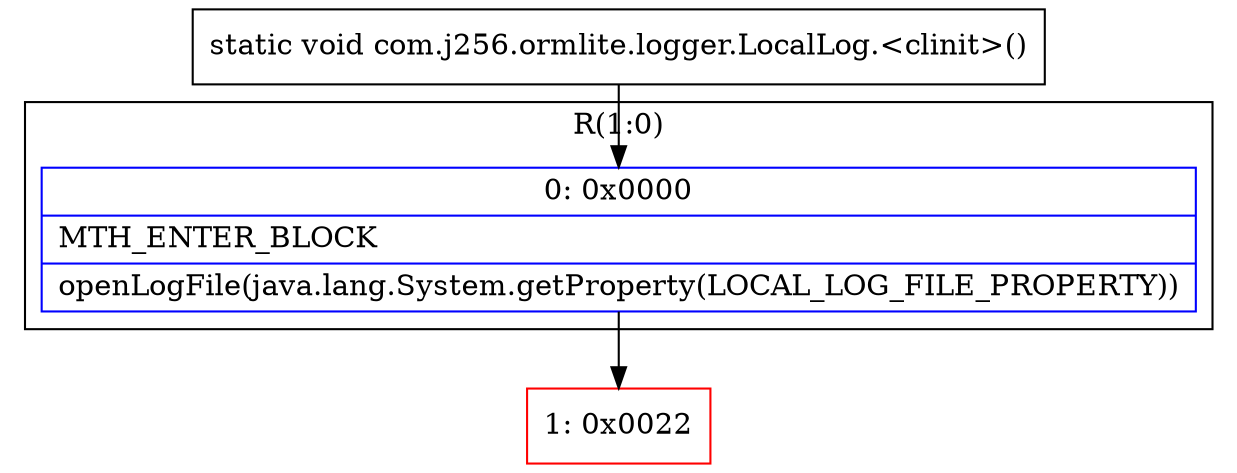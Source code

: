 digraph "CFG forcom.j256.ormlite.logger.LocalLog.\<clinit\>()V" {
subgraph cluster_Region_1358978567 {
label = "R(1:0)";
node [shape=record,color=blue];
Node_0 [shape=record,label="{0\:\ 0x0000|MTH_ENTER_BLOCK\l|openLogFile(java.lang.System.getProperty(LOCAL_LOG_FILE_PROPERTY))\l}"];
}
Node_1 [shape=record,color=red,label="{1\:\ 0x0022}"];
MethodNode[shape=record,label="{static void com.j256.ormlite.logger.LocalLog.\<clinit\>() }"];
MethodNode -> Node_0;
Node_0 -> Node_1;
}

